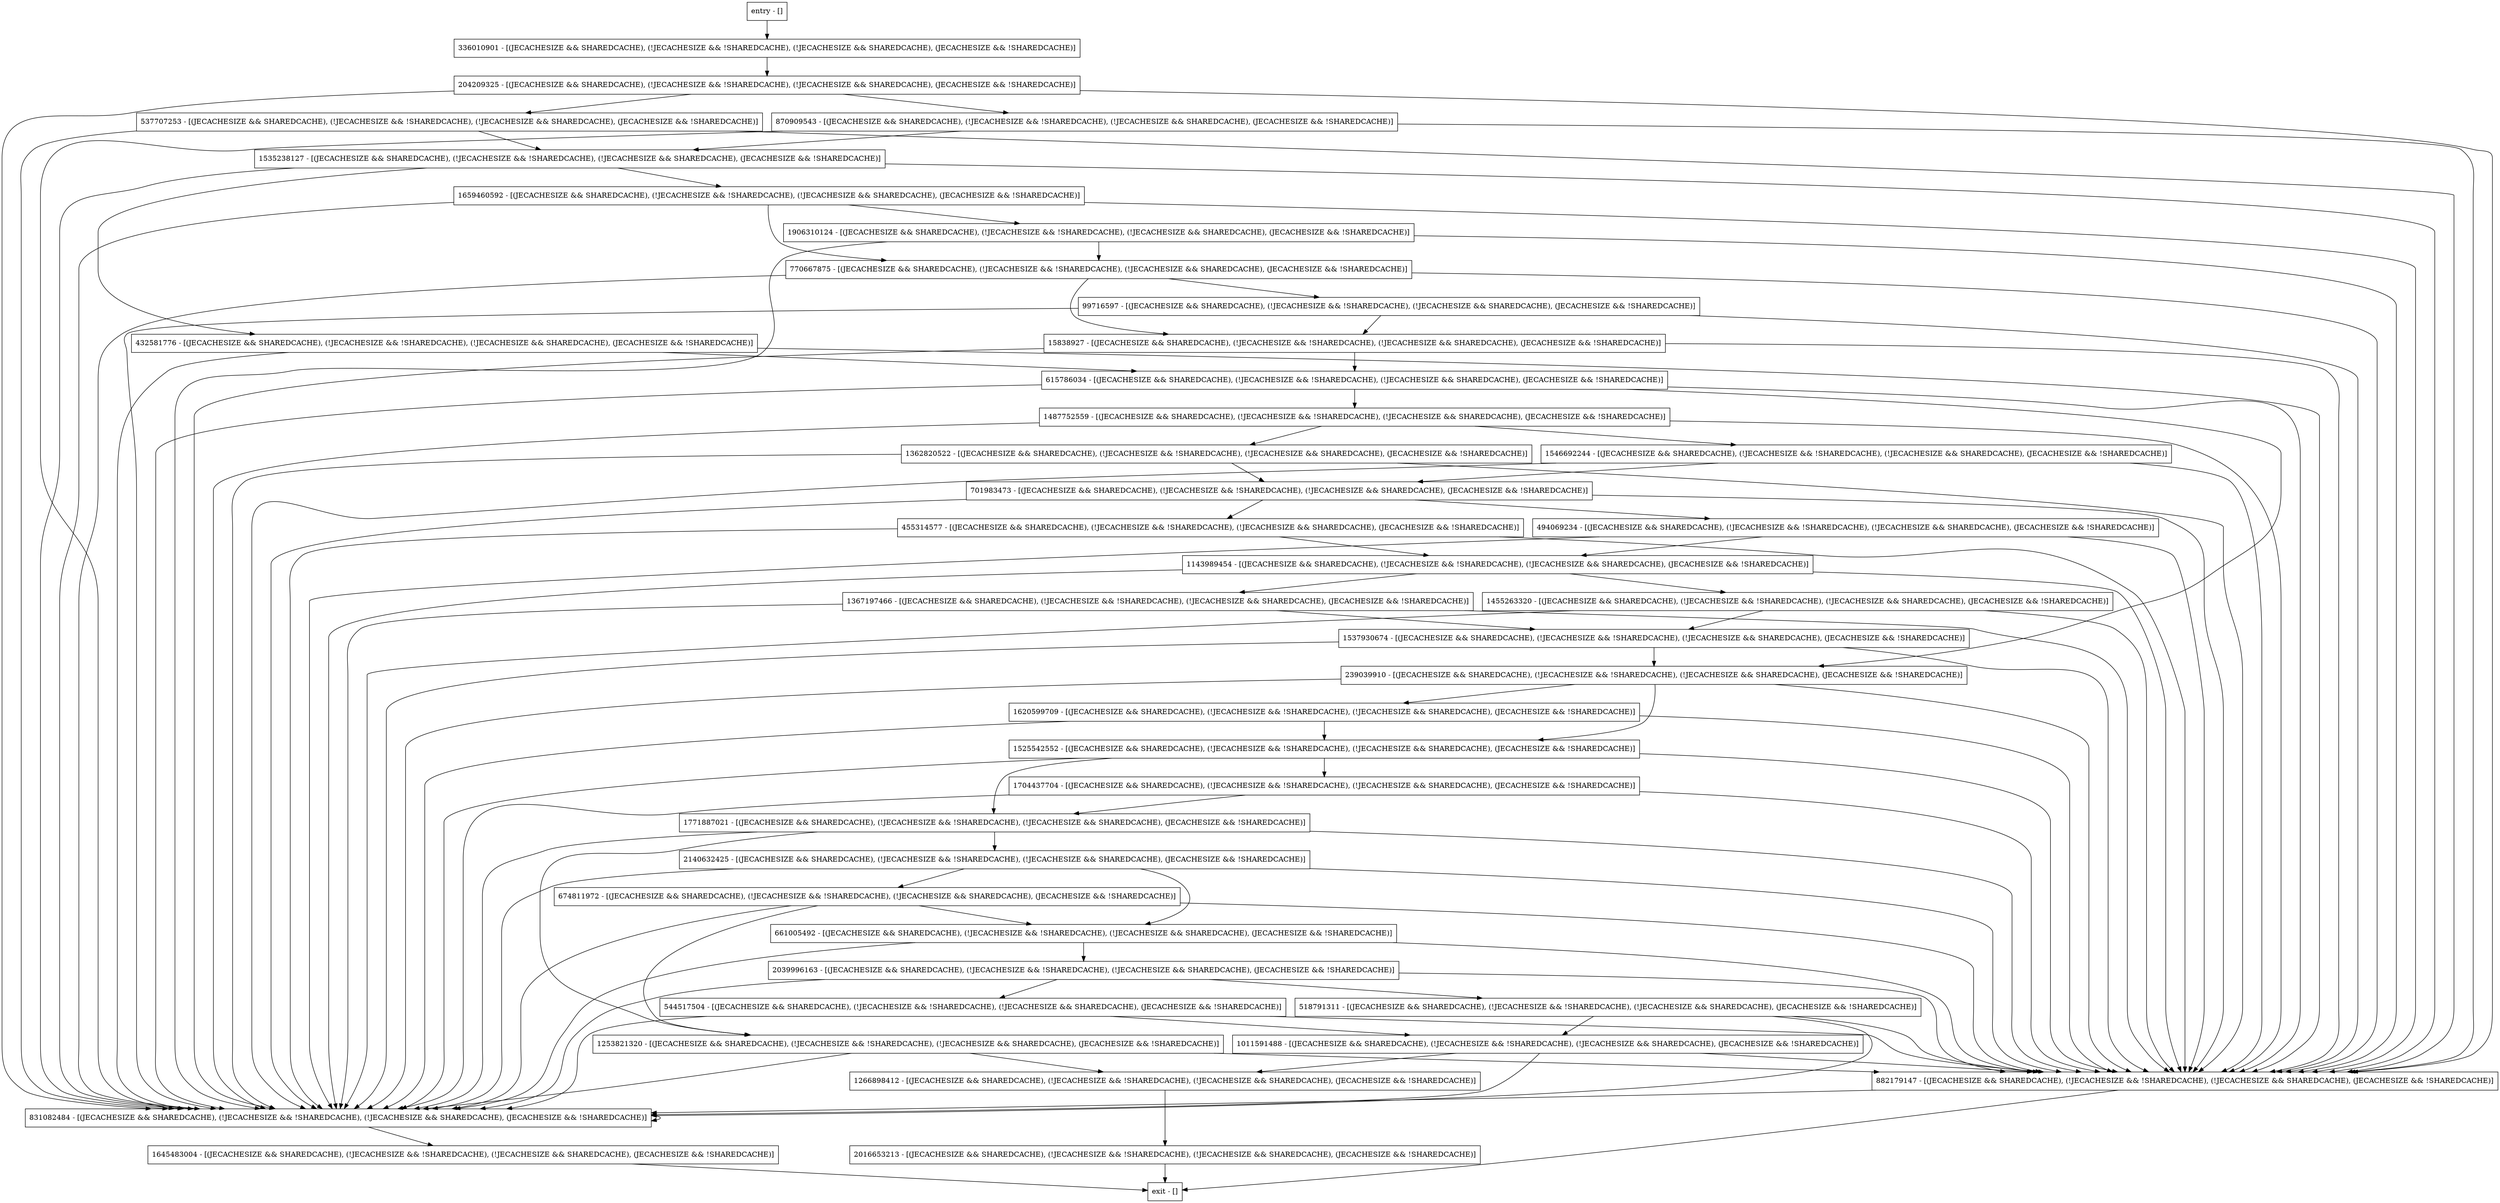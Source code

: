 digraph recover {
node [shape=record];
1659460592 [label="1659460592 - [(JECACHESIZE && SHAREDCACHE), (!JECACHESIZE && !SHAREDCACHE), (!JECACHESIZE && SHAREDCACHE), (JECACHESIZE && !SHAREDCACHE)]"];
882179147 [label="882179147 - [(JECACHESIZE && SHAREDCACHE), (!JECACHESIZE && !SHAREDCACHE), (!JECACHESIZE && SHAREDCACHE), (JECACHESIZE && !SHAREDCACHE)]"];
870909543 [label="870909543 - [(JECACHESIZE && SHAREDCACHE), (!JECACHESIZE && !SHAREDCACHE), (!JECACHESIZE && SHAREDCACHE), (JECACHESIZE && !SHAREDCACHE)]"];
1645483004 [label="1645483004 - [(JECACHESIZE && SHAREDCACHE), (!JECACHESIZE && !SHAREDCACHE), (!JECACHESIZE && SHAREDCACHE), (JECACHESIZE && !SHAREDCACHE)]"];
1455263320 [label="1455263320 - [(JECACHESIZE && SHAREDCACHE), (!JECACHESIZE && !SHAREDCACHE), (!JECACHESIZE && SHAREDCACHE), (JECACHESIZE && !SHAREDCACHE)]"];
494069234 [label="494069234 - [(JECACHESIZE && SHAREDCACHE), (!JECACHESIZE && !SHAREDCACHE), (!JECACHESIZE && SHAREDCACHE), (JECACHESIZE && !SHAREDCACHE)]"];
1546692244 [label="1546692244 - [(JECACHESIZE && SHAREDCACHE), (!JECACHESIZE && !SHAREDCACHE), (!JECACHESIZE && SHAREDCACHE), (JECACHESIZE && !SHAREDCACHE)]"];
1143989454 [label="1143989454 - [(JECACHESIZE && SHAREDCACHE), (!JECACHESIZE && !SHAREDCACHE), (!JECACHESIZE && SHAREDCACHE), (JECACHESIZE && !SHAREDCACHE)]"];
661005492 [label="661005492 - [(JECACHESIZE && SHAREDCACHE), (!JECACHESIZE && !SHAREDCACHE), (!JECACHESIZE && SHAREDCACHE), (JECACHESIZE && !SHAREDCACHE)]"];
455314577 [label="455314577 - [(JECACHESIZE && SHAREDCACHE), (!JECACHESIZE && !SHAREDCACHE), (!JECACHESIZE && SHAREDCACHE), (JECACHESIZE && !SHAREDCACHE)]"];
1362820522 [label="1362820522 - [(JECACHESIZE && SHAREDCACHE), (!JECACHESIZE && !SHAREDCACHE), (!JECACHESIZE && SHAREDCACHE), (JECACHESIZE && !SHAREDCACHE)]"];
239039910 [label="239039910 - [(JECACHESIZE && SHAREDCACHE), (!JECACHESIZE && !SHAREDCACHE), (!JECACHESIZE && SHAREDCACHE), (JECACHESIZE && !SHAREDCACHE)]"];
1253821320 [label="1253821320 - [(JECACHESIZE && SHAREDCACHE), (!JECACHESIZE && !SHAREDCACHE), (!JECACHESIZE && SHAREDCACHE), (JECACHESIZE && !SHAREDCACHE)]"];
2140632425 [label="2140632425 - [(JECACHESIZE && SHAREDCACHE), (!JECACHESIZE && !SHAREDCACHE), (!JECACHESIZE && SHAREDCACHE), (JECACHESIZE && !SHAREDCACHE)]"];
15838927 [label="15838927 - [(JECACHESIZE && SHAREDCACHE), (!JECACHESIZE && !SHAREDCACHE), (!JECACHESIZE && SHAREDCACHE), (JECACHESIZE && !SHAREDCACHE)]"];
544517504 [label="544517504 - [(JECACHESIZE && SHAREDCACHE), (!JECACHESIZE && !SHAREDCACHE), (!JECACHESIZE && SHAREDCACHE), (JECACHESIZE && !SHAREDCACHE)]"];
99716597 [label="99716597 - [(JECACHESIZE && SHAREDCACHE), (!JECACHESIZE && !SHAREDCACHE), (!JECACHESIZE && SHAREDCACHE), (JECACHESIZE && !SHAREDCACHE)]"];
2016653213 [label="2016653213 - [(JECACHESIZE && SHAREDCACHE), (!JECACHESIZE && !SHAREDCACHE), (!JECACHESIZE && SHAREDCACHE), (JECACHESIZE && !SHAREDCACHE)]"];
336010901 [label="336010901 - [(JECACHESIZE && SHAREDCACHE), (!JECACHESIZE && !SHAREDCACHE), (!JECACHESIZE && SHAREDCACHE), (JECACHESIZE && !SHAREDCACHE)]"];
674811972 [label="674811972 - [(JECACHESIZE && SHAREDCACHE), (!JECACHESIZE && !SHAREDCACHE), (!JECACHESIZE && SHAREDCACHE), (JECACHESIZE && !SHAREDCACHE)]"];
1525542552 [label="1525542552 - [(JECACHESIZE && SHAREDCACHE), (!JECACHESIZE && !SHAREDCACHE), (!JECACHESIZE && SHAREDCACHE), (JECACHESIZE && !SHAREDCACHE)]"];
831082484 [label="831082484 - [(JECACHESIZE && SHAREDCACHE), (!JECACHESIZE && !SHAREDCACHE), (!JECACHESIZE && SHAREDCACHE), (JECACHESIZE && !SHAREDCACHE)]"];
1367197466 [label="1367197466 - [(JECACHESIZE && SHAREDCACHE), (!JECACHESIZE && !SHAREDCACHE), (!JECACHESIZE && SHAREDCACHE), (JECACHESIZE && !SHAREDCACHE)]"];
615786034 [label="615786034 - [(JECACHESIZE && SHAREDCACHE), (!JECACHESIZE && !SHAREDCACHE), (!JECACHESIZE && SHAREDCACHE), (JECACHESIZE && !SHAREDCACHE)]"];
1771887021 [label="1771887021 - [(JECACHESIZE && SHAREDCACHE), (!JECACHESIZE && !SHAREDCACHE), (!JECACHESIZE && SHAREDCACHE), (JECACHESIZE && !SHAREDCACHE)]"];
1906310124 [label="1906310124 - [(JECACHESIZE && SHAREDCACHE), (!JECACHESIZE && !SHAREDCACHE), (!JECACHESIZE && SHAREDCACHE), (JECACHESIZE && !SHAREDCACHE)]"];
432581776 [label="432581776 - [(JECACHESIZE && SHAREDCACHE), (!JECACHESIZE && !SHAREDCACHE), (!JECACHESIZE && SHAREDCACHE), (JECACHESIZE && !SHAREDCACHE)]"];
1487752559 [label="1487752559 - [(JECACHESIZE && SHAREDCACHE), (!JECACHESIZE && !SHAREDCACHE), (!JECACHESIZE && SHAREDCACHE), (JECACHESIZE && !SHAREDCACHE)]"];
1704437704 [label="1704437704 - [(JECACHESIZE && SHAREDCACHE), (!JECACHESIZE && !SHAREDCACHE), (!JECACHESIZE && SHAREDCACHE), (JECACHESIZE && !SHAREDCACHE)]"];
2039996163 [label="2039996163 - [(JECACHESIZE && SHAREDCACHE), (!JECACHESIZE && !SHAREDCACHE), (!JECACHESIZE && SHAREDCACHE), (JECACHESIZE && !SHAREDCACHE)]"];
1537930674 [label="1537930674 - [(JECACHESIZE && SHAREDCACHE), (!JECACHESIZE && !SHAREDCACHE), (!JECACHESIZE && SHAREDCACHE), (JECACHESIZE && !SHAREDCACHE)]"];
entry [label="entry - []"];
exit [label="exit - []"];
518791311 [label="518791311 - [(JECACHESIZE && SHAREDCACHE), (!JECACHESIZE && !SHAREDCACHE), (!JECACHESIZE && SHAREDCACHE), (JECACHESIZE && !SHAREDCACHE)]"];
1266898412 [label="1266898412 - [(JECACHESIZE && SHAREDCACHE), (!JECACHESIZE && !SHAREDCACHE), (!JECACHESIZE && SHAREDCACHE), (JECACHESIZE && !SHAREDCACHE)]"];
770667875 [label="770667875 - [(JECACHESIZE && SHAREDCACHE), (!JECACHESIZE && !SHAREDCACHE), (!JECACHESIZE && SHAREDCACHE), (JECACHESIZE && !SHAREDCACHE)]"];
204209325 [label="204209325 - [(JECACHESIZE && SHAREDCACHE), (!JECACHESIZE && !SHAREDCACHE), (!JECACHESIZE && SHAREDCACHE), (JECACHESIZE && !SHAREDCACHE)]"];
701983473 [label="701983473 - [(JECACHESIZE && SHAREDCACHE), (!JECACHESIZE && !SHAREDCACHE), (!JECACHESIZE && SHAREDCACHE), (JECACHESIZE && !SHAREDCACHE)]"];
1620599709 [label="1620599709 - [(JECACHESIZE && SHAREDCACHE), (!JECACHESIZE && !SHAREDCACHE), (!JECACHESIZE && SHAREDCACHE), (JECACHESIZE && !SHAREDCACHE)]"];
537707253 [label="537707253 - [(JECACHESIZE && SHAREDCACHE), (!JECACHESIZE && !SHAREDCACHE), (!JECACHESIZE && SHAREDCACHE), (JECACHESIZE && !SHAREDCACHE)]"];
1535238127 [label="1535238127 - [(JECACHESIZE && SHAREDCACHE), (!JECACHESIZE && !SHAREDCACHE), (!JECACHESIZE && SHAREDCACHE), (JECACHESIZE && !SHAREDCACHE)]"];
1011591488 [label="1011591488 - [(JECACHESIZE && SHAREDCACHE), (!JECACHESIZE && !SHAREDCACHE), (!JECACHESIZE && SHAREDCACHE), (JECACHESIZE && !SHAREDCACHE)]"];
entry;
exit;
1659460592 -> 882179147;
1659460592 -> 831082484;
1659460592 -> 770667875;
1659460592 -> 1906310124;
882179147 -> exit;
882179147 -> 831082484;
870909543 -> 882179147;
870909543 -> 831082484;
870909543 -> 1535238127;
1645483004 -> exit;
1455263320 -> 1537930674;
1455263320 -> 882179147;
1455263320 -> 831082484;
494069234 -> 882179147;
494069234 -> 831082484;
494069234 -> 1143989454;
1546692244 -> 882179147;
1546692244 -> 831082484;
1546692244 -> 701983473;
1143989454 -> 882179147;
1143989454 -> 1455263320;
1143989454 -> 831082484;
1143989454 -> 1367197466;
661005492 -> 2039996163;
661005492 -> 882179147;
661005492 -> 831082484;
455314577 -> 882179147;
455314577 -> 831082484;
455314577 -> 1143989454;
1362820522 -> 882179147;
1362820522 -> 831082484;
1362820522 -> 701983473;
239039910 -> 882179147;
239039910 -> 1525542552;
239039910 -> 831082484;
239039910 -> 1620599709;
1253821320 -> 882179147;
1253821320 -> 1266898412;
1253821320 -> 831082484;
2140632425 -> 674811972;
2140632425 -> 882179147;
2140632425 -> 831082484;
2140632425 -> 661005492;
15838927 -> 882179147;
15838927 -> 831082484;
15838927 -> 615786034;
544517504 -> 882179147;
544517504 -> 831082484;
544517504 -> 1011591488;
99716597 -> 882179147;
99716597 -> 831082484;
99716597 -> 15838927;
2016653213 -> exit;
336010901 -> 204209325;
674811972 -> 882179147;
674811972 -> 1253821320;
674811972 -> 831082484;
674811972 -> 661005492;
1525542552 -> 882179147;
1525542552 -> 831082484;
1525542552 -> 1771887021;
1525542552 -> 1704437704;
831082484 -> 1645483004;
831082484 -> 831082484;
1367197466 -> 1537930674;
1367197466 -> 882179147;
1367197466 -> 831082484;
615786034 -> 882179147;
615786034 -> 239039910;
615786034 -> 831082484;
615786034 -> 1487752559;
1771887021 -> 882179147;
1771887021 -> 1253821320;
1771887021 -> 831082484;
1771887021 -> 2140632425;
1906310124 -> 882179147;
1906310124 -> 831082484;
1906310124 -> 770667875;
432581776 -> 882179147;
432581776 -> 831082484;
432581776 -> 615786034;
1487752559 -> 1362820522;
1487752559 -> 882179147;
1487752559 -> 831082484;
1487752559 -> 1546692244;
1704437704 -> 882179147;
1704437704 -> 831082484;
1704437704 -> 1771887021;
2039996163 -> 882179147;
2039996163 -> 518791311;
2039996163 -> 831082484;
2039996163 -> 544517504;
1537930674 -> 882179147;
1537930674 -> 239039910;
1537930674 -> 831082484;
entry -> 336010901;
518791311 -> 882179147;
518791311 -> 831082484;
518791311 -> 1011591488;
1266898412 -> 2016653213;
770667875 -> 882179147;
770667875 -> 831082484;
770667875 -> 15838927;
770667875 -> 99716597;
204209325 -> 882179147;
204209325 -> 870909543;
204209325 -> 831082484;
204209325 -> 537707253;
701983473 -> 455314577;
701983473 -> 882179147;
701983473 -> 494069234;
701983473 -> 831082484;
1620599709 -> 882179147;
1620599709 -> 1525542552;
1620599709 -> 831082484;
537707253 -> 882179147;
537707253 -> 831082484;
537707253 -> 1535238127;
1535238127 -> 1659460592;
1535238127 -> 882179147;
1535238127 -> 831082484;
1535238127 -> 432581776;
1011591488 -> 882179147;
1011591488 -> 1266898412;
1011591488 -> 831082484;
}
